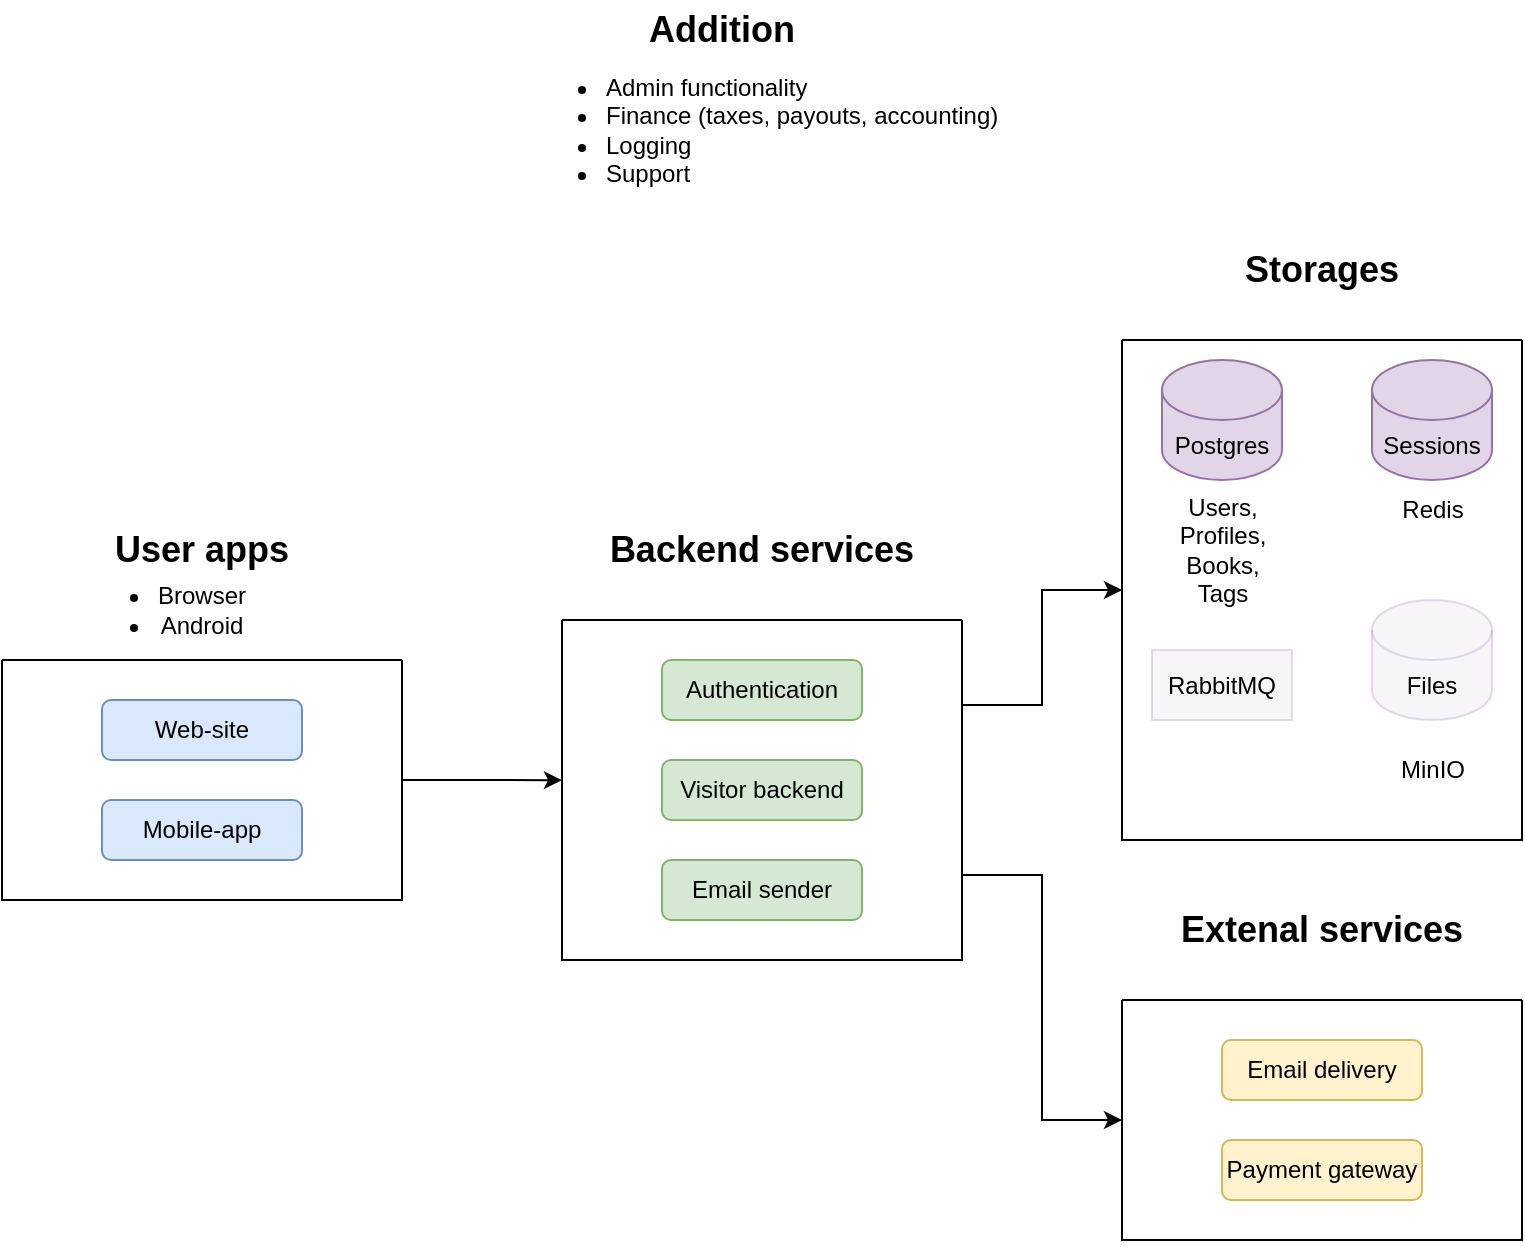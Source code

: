 <mxfile version="21.6.8" type="device">
  <diagram name="Страница — 1" id="9WgCrnL4gKQoHL1HHAPH">
    <mxGraphModel dx="1218" dy="1198" grid="1" gridSize="10" guides="1" tooltips="1" connect="1" arrows="1" fold="1" page="1" pageScale="1" pageWidth="1169" pageHeight="827" math="0" shadow="0">
      <root>
        <mxCell id="0" />
        <mxCell id="1" parent="0" />
        <mxCell id="2i_MUMjd4zva74R1NIPy-1" value="" style="swimlane;startSize=0;" parent="1" vertex="1">
          <mxGeometry x="80" y="350" width="200" height="120" as="geometry">
            <mxRectangle x="80" y="360" width="50" height="40" as="alternateBounds" />
          </mxGeometry>
        </mxCell>
        <mxCell id="2i_MUMjd4zva74R1NIPy-2" value="Web-site" style="rounded=1;whiteSpace=wrap;html=1;fillColor=#dae8fc;strokeColor=#6c8ebf;" parent="2i_MUMjd4zva74R1NIPy-1" vertex="1">
          <mxGeometry x="50" y="20" width="100" height="30" as="geometry" />
        </mxCell>
        <mxCell id="2i_MUMjd4zva74R1NIPy-3" value="Mobile-app" style="rounded=1;whiteSpace=wrap;html=1;fillColor=#dae8fc;strokeColor=#6c8ebf;" parent="2i_MUMjd4zva74R1NIPy-1" vertex="1">
          <mxGeometry x="50" y="70" width="100" height="30" as="geometry" />
        </mxCell>
        <mxCell id="2i_MUMjd4zva74R1NIPy-4" value="&lt;font size=&quot;1&quot; style=&quot;&quot;&gt;&lt;b style=&quot;font-size: 18px;&quot;&gt;User apps&lt;/b&gt;&lt;/font&gt;" style="text;html=1;strokeColor=none;fillColor=none;align=center;verticalAlign=middle;whiteSpace=wrap;rounded=0;" parent="1" vertex="1">
          <mxGeometry x="130" y="280" width="100" height="30" as="geometry" />
        </mxCell>
        <mxCell id="2i_MUMjd4zva74R1NIPy-5" value="&lt;ul&gt;&lt;li&gt;Browser&lt;/li&gt;&lt;li&gt;Android&lt;/li&gt;&lt;/ul&gt;" style="text;html=1;strokeColor=none;fillColor=none;align=center;verticalAlign=middle;whiteSpace=wrap;rounded=0;" parent="1" vertex="1">
          <mxGeometry x="130" y="310" width="60" height="30" as="geometry" />
        </mxCell>
        <mxCell id="2i_MUMjd4zva74R1NIPy-40" style="edgeStyle=orthogonalEdgeStyle;rounded=0;orthogonalLoop=1;jettySize=auto;html=1;exitX=1;exitY=0.75;exitDx=0;exitDy=0;entryX=0;entryY=0.5;entryDx=0;entryDy=0;" parent="1" source="2i_MUMjd4zva74R1NIPy-9" target="2i_MUMjd4zva74R1NIPy-33" edge="1">
          <mxGeometry relative="1" as="geometry" />
        </mxCell>
        <mxCell id="2i_MUMjd4zva74R1NIPy-41" style="edgeStyle=orthogonalEdgeStyle;rounded=0;orthogonalLoop=1;jettySize=auto;html=1;exitX=1;exitY=0.25;exitDx=0;exitDy=0;entryX=0;entryY=0.5;entryDx=0;entryDy=0;" parent="1" source="2i_MUMjd4zva74R1NIPy-9" target="2i_MUMjd4zva74R1NIPy-17" edge="1">
          <mxGeometry relative="1" as="geometry" />
        </mxCell>
        <mxCell id="2i_MUMjd4zva74R1NIPy-9" value="" style="swimlane;startSize=0;" parent="1" vertex="1">
          <mxGeometry x="360" y="330" width="200" height="170" as="geometry">
            <mxRectangle x="80" y="360" width="50" height="40" as="alternateBounds" />
          </mxGeometry>
        </mxCell>
        <mxCell id="2i_MUMjd4zva74R1NIPy-10" value="Authentication" style="rounded=1;whiteSpace=wrap;html=1;fillColor=#d5e8d4;strokeColor=#82b366;" parent="2i_MUMjd4zva74R1NIPy-9" vertex="1">
          <mxGeometry x="50" y="20" width="100" height="30" as="geometry" />
        </mxCell>
        <mxCell id="2i_MUMjd4zva74R1NIPy-11" value="Email sender" style="rounded=1;whiteSpace=wrap;html=1;fillColor=#d5e8d4;strokeColor=#82b366;" parent="2i_MUMjd4zva74R1NIPy-9" vertex="1">
          <mxGeometry x="50" y="120" width="100" height="30" as="geometry" />
        </mxCell>
        <mxCell id="2i_MUMjd4zva74R1NIPy-14" value="Visitor backend" style="rounded=1;whiteSpace=wrap;html=1;fillColor=#d5e8d4;strokeColor=#82b366;" parent="2i_MUMjd4zva74R1NIPy-9" vertex="1">
          <mxGeometry x="50" y="70" width="100" height="30" as="geometry" />
        </mxCell>
        <mxCell id="2i_MUMjd4zva74R1NIPy-12" value="&lt;font size=&quot;1&quot; style=&quot;&quot;&gt;&lt;b style=&quot;font-size: 18px;&quot;&gt;Backend services&lt;/b&gt;&lt;/font&gt;" style="text;html=1;strokeColor=none;fillColor=none;align=center;verticalAlign=middle;whiteSpace=wrap;rounded=0;" parent="1" vertex="1">
          <mxGeometry x="380" y="280" width="160" height="30" as="geometry" />
        </mxCell>
        <mxCell id="2i_MUMjd4zva74R1NIPy-15" style="edgeStyle=orthogonalEdgeStyle;rounded=0;orthogonalLoop=1;jettySize=auto;html=1;exitX=0.5;exitY=1;exitDx=0;exitDy=0;" parent="1" source="2i_MUMjd4zva74R1NIPy-9" target="2i_MUMjd4zva74R1NIPy-9" edge="1">
          <mxGeometry relative="1" as="geometry" />
        </mxCell>
        <mxCell id="2i_MUMjd4zva74R1NIPy-16" value="" style="endArrow=classic;html=1;rounded=0;exitX=1;exitY=0.5;exitDx=0;exitDy=0;entryX=0;entryY=0.471;entryDx=0;entryDy=0;entryPerimeter=0;" parent="1" source="2i_MUMjd4zva74R1NIPy-1" target="2i_MUMjd4zva74R1NIPy-9" edge="1">
          <mxGeometry width="50" height="50" relative="1" as="geometry">
            <mxPoint x="350" y="240" as="sourcePoint" />
            <mxPoint x="400" y="190" as="targetPoint" />
          </mxGeometry>
        </mxCell>
        <mxCell id="2i_MUMjd4zva74R1NIPy-17" value="" style="swimlane;startSize=0;" parent="1" vertex="1">
          <mxGeometry x="640" y="190" width="200" height="250" as="geometry">
            <mxRectangle x="80" y="360" width="50" height="40" as="alternateBounds" />
          </mxGeometry>
        </mxCell>
        <mxCell id="2i_MUMjd4zva74R1NIPy-24" value="Postgres" style="shape=cylinder3;whiteSpace=wrap;html=1;boundedLbl=1;backgroundOutline=1;size=15;fillColor=#e1d5e7;strokeColor=#9673a6;" parent="2i_MUMjd4zva74R1NIPy-17" vertex="1">
          <mxGeometry x="20" y="10" width="60" height="60" as="geometry" />
        </mxCell>
        <mxCell id="2i_MUMjd4zva74R1NIPy-25" value="Users,&lt;br&gt;Profiles,&lt;br&gt;Books,&lt;br&gt;Tags" style="text;html=1;align=center;verticalAlign=middle;resizable=0;points=[];autosize=1;strokeColor=none;fillColor=none;" parent="2i_MUMjd4zva74R1NIPy-17" vertex="1">
          <mxGeometry x="15" y="70" width="70" height="70" as="geometry" />
        </mxCell>
        <mxCell id="2i_MUMjd4zva74R1NIPy-26" value="Sessions" style="shape=cylinder3;whiteSpace=wrap;html=1;boundedLbl=1;backgroundOutline=1;size=15;fillColor=#e1d5e7;strokeColor=#9673a6;" parent="2i_MUMjd4zva74R1NIPy-17" vertex="1">
          <mxGeometry x="125" y="10" width="60" height="60" as="geometry" />
        </mxCell>
        <mxCell id="2i_MUMjd4zva74R1NIPy-27" value="Redis" style="text;html=1;align=center;verticalAlign=middle;resizable=0;points=[];autosize=1;strokeColor=none;fillColor=none;" parent="2i_MUMjd4zva74R1NIPy-17" vertex="1">
          <mxGeometry x="130" y="70" width="50" height="30" as="geometry" />
        </mxCell>
        <mxCell id="2i_MUMjd4zva74R1NIPy-29" value="MinIO" style="text;html=1;align=center;verticalAlign=middle;resizable=0;points=[];autosize=1;strokeColor=none;fillColor=none;opacity=25;" parent="2i_MUMjd4zva74R1NIPy-17" vertex="1">
          <mxGeometry x="125" y="200" width="60" height="30" as="geometry" />
        </mxCell>
        <mxCell id="2i_MUMjd4zva74R1NIPy-30" value="Files" style="shape=cylinder3;whiteSpace=wrap;html=1;boundedLbl=1;backgroundOutline=1;size=15;fillColor=#e1d5e7;strokeColor=#9673a6;opacity=25;" parent="2i_MUMjd4zva74R1NIPy-17" vertex="1">
          <mxGeometry x="125" y="130" width="60" height="60" as="geometry" />
        </mxCell>
        <mxCell id="2i_MUMjd4zva74R1NIPy-31" value="RabbitMQ" style="rounded=0;whiteSpace=wrap;html=1;fillColor=#e1d5e7;strokeColor=#9673a6;opacity=25;" parent="2i_MUMjd4zva74R1NIPy-17" vertex="1">
          <mxGeometry x="15" y="155" width="70" height="35" as="geometry" />
        </mxCell>
        <mxCell id="2i_MUMjd4zva74R1NIPy-21" value="&lt;font size=&quot;1&quot; style=&quot;&quot;&gt;&lt;b style=&quot;font-size: 18px;&quot;&gt;Storages&lt;/b&gt;&lt;/font&gt;" style="text;html=1;strokeColor=none;fillColor=none;align=center;verticalAlign=middle;whiteSpace=wrap;rounded=0;" parent="1" vertex="1">
          <mxGeometry x="660" y="140" width="160" height="30" as="geometry" />
        </mxCell>
        <mxCell id="2i_MUMjd4zva74R1NIPy-22" style="edgeStyle=orthogonalEdgeStyle;rounded=0;orthogonalLoop=1;jettySize=auto;html=1;exitX=0.5;exitY=1;exitDx=0;exitDy=0;" parent="1" source="2i_MUMjd4zva74R1NIPy-17" target="2i_MUMjd4zva74R1NIPy-17" edge="1">
          <mxGeometry relative="1" as="geometry" />
        </mxCell>
        <mxCell id="2i_MUMjd4zva74R1NIPy-33" value="" style="swimlane;startSize=0;" parent="1" vertex="1">
          <mxGeometry x="640" y="520" width="200" height="120" as="geometry">
            <mxRectangle x="80" y="360" width="50" height="40" as="alternateBounds" />
          </mxGeometry>
        </mxCell>
        <mxCell id="2i_MUMjd4zva74R1NIPy-34" value="Email delivery" style="rounded=1;whiteSpace=wrap;html=1;fillColor=#fff2cc;strokeColor=#d6b656;" parent="2i_MUMjd4zva74R1NIPy-33" vertex="1">
          <mxGeometry x="50" y="20" width="100" height="30" as="geometry" />
        </mxCell>
        <mxCell id="2i_MUMjd4zva74R1NIPy-39" value="Payment gateway" style="rounded=1;whiteSpace=wrap;html=1;fillColor=#fff2cc;strokeColor=#d6b656;" parent="2i_MUMjd4zva74R1NIPy-33" vertex="1">
          <mxGeometry x="50" y="70" width="100" height="30" as="geometry" />
        </mxCell>
        <mxCell id="2i_MUMjd4zva74R1NIPy-37" value="&lt;font size=&quot;1&quot; style=&quot;&quot;&gt;&lt;b style=&quot;font-size: 18px;&quot;&gt;Extenal services&lt;/b&gt;&lt;/font&gt;" style="text;html=1;strokeColor=none;fillColor=none;align=center;verticalAlign=middle;whiteSpace=wrap;rounded=0;" parent="1" vertex="1">
          <mxGeometry x="660" y="470" width="160" height="30" as="geometry" />
        </mxCell>
        <mxCell id="2i_MUMjd4zva74R1NIPy-38" style="edgeStyle=orthogonalEdgeStyle;rounded=0;orthogonalLoop=1;jettySize=auto;html=1;exitX=0.5;exitY=1;exitDx=0;exitDy=0;" parent="1" source="2i_MUMjd4zva74R1NIPy-33" target="2i_MUMjd4zva74R1NIPy-33" edge="1">
          <mxGeometry relative="1" as="geometry" />
        </mxCell>
        <mxCell id="2i_MUMjd4zva74R1NIPy-46" value="&lt;font size=&quot;1&quot; style=&quot;&quot;&gt;&lt;b style=&quot;font-size: 18px;&quot;&gt;Addition&lt;/b&gt;&lt;/font&gt;" style="text;html=1;strokeColor=none;fillColor=none;align=center;verticalAlign=middle;whiteSpace=wrap;rounded=0;" parent="1" vertex="1">
          <mxGeometry x="390" y="20" width="100" height="30" as="geometry" />
        </mxCell>
        <mxCell id="2i_MUMjd4zva74R1NIPy-47" value="&lt;ul&gt;&lt;li&gt;Admin functionality&lt;/li&gt;&lt;li&gt;Finance (taxes, payouts, accounting)&lt;/li&gt;&lt;li&gt;Logging&lt;/li&gt;&lt;li&gt;Support&lt;/li&gt;&lt;/ul&gt;" style="text;html=1;strokeColor=none;fillColor=none;align=left;verticalAlign=middle;whiteSpace=wrap;rounded=0;" parent="1" vertex="1">
          <mxGeometry x="340" y="70" width="310" height="30" as="geometry" />
        </mxCell>
      </root>
    </mxGraphModel>
  </diagram>
</mxfile>
